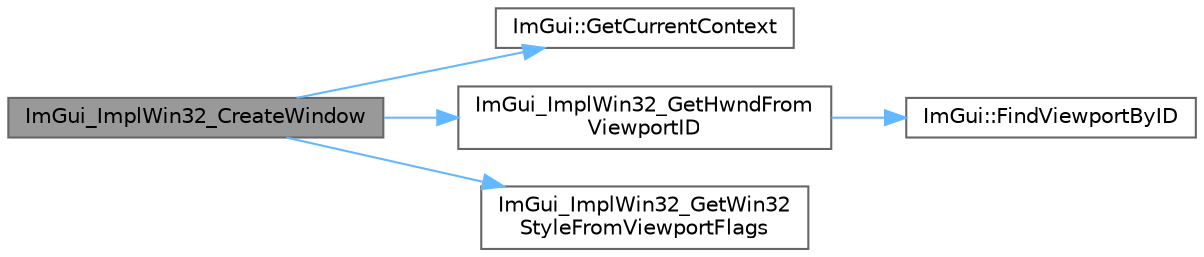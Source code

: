 digraph "ImGui_ImplWin32_CreateWindow"
{
 // LATEX_PDF_SIZE
  bgcolor="transparent";
  edge [fontname=Helvetica,fontsize=10,labelfontname=Helvetica,labelfontsize=10];
  node [fontname=Helvetica,fontsize=10,shape=box,height=0.2,width=0.4];
  rankdir="LR";
  Node1 [id="Node000001",label="ImGui_ImplWin32_CreateWindow",height=0.2,width=0.4,color="gray40", fillcolor="grey60", style="filled", fontcolor="black",tooltip=" "];
  Node1 -> Node2 [id="edge1_Node000001_Node000002",color="steelblue1",style="solid",tooltip=" "];
  Node2 [id="Node000002",label="ImGui::GetCurrentContext",height=0.2,width=0.4,color="grey40", fillcolor="white", style="filled",URL="$namespace_im_gui.html#af557a6de5538099a0f6047eb994bbf42",tooltip=" "];
  Node1 -> Node3 [id="edge2_Node000001_Node000003",color="steelblue1",style="solid",tooltip=" "];
  Node3 [id="Node000003",label="ImGui_ImplWin32_GetHwndFrom\lViewportID",height=0.2,width=0.4,color="grey40", fillcolor="white", style="filled",URL="$imgui__impl__win32_8cpp.html#ae0a83a1bf5194226a45cdbd9bc3016b5",tooltip=" "];
  Node3 -> Node4 [id="edge3_Node000003_Node000004",color="steelblue1",style="solid",tooltip=" "];
  Node4 [id="Node000004",label="ImGui::FindViewportByID",height=0.2,width=0.4,color="grey40", fillcolor="white", style="filled",URL="$namespace_im_gui.html#a19f511dec79b1d152da3cd6667bb3856",tooltip=" "];
  Node1 -> Node5 [id="edge4_Node000001_Node000005",color="steelblue1",style="solid",tooltip=" "];
  Node5 [id="Node000005",label="ImGui_ImplWin32_GetWin32\lStyleFromViewportFlags",height=0.2,width=0.4,color="grey40", fillcolor="white", style="filled",URL="$imgui__impl__win32_8cpp.html#a04cb7906c75b84f6e846fa535362ced4",tooltip=" "];
}
